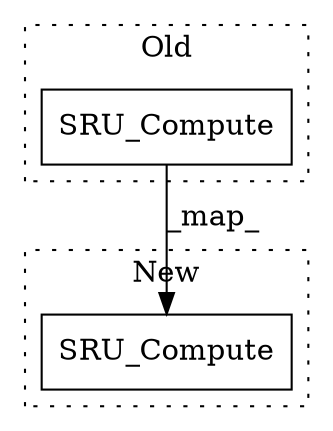 digraph G {
subgraph cluster0 {
1 [label="SRU_Compute" a="32" s="17925,17957" l="12,1" shape="box"];
label = "Old";
style="dotted";
}
subgraph cluster1 {
2 [label="SRU_Compute" a="32" s="22101,22133" l="12,1" shape="box"];
label = "New";
style="dotted";
}
1 -> 2 [label="_map_"];
}